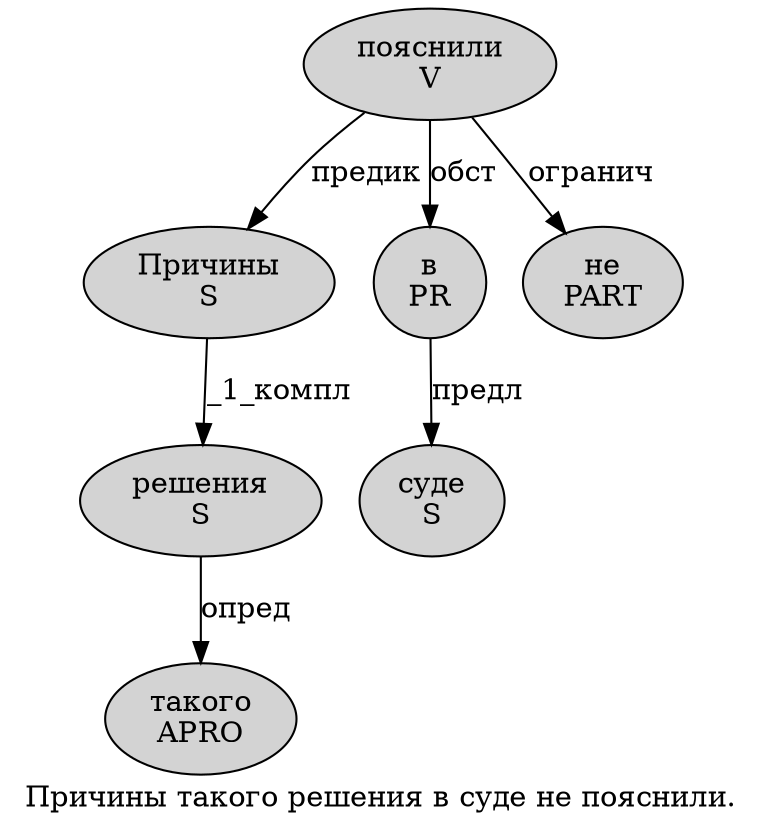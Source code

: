 digraph SENTENCE_418 {
	graph [label="Причины такого решения в суде не пояснили."]
	node [style=filled]
		0 [label="Причины
S" color="" fillcolor=lightgray penwidth=1 shape=ellipse]
		1 [label="такого
APRO" color="" fillcolor=lightgray penwidth=1 shape=ellipse]
		2 [label="решения
S" color="" fillcolor=lightgray penwidth=1 shape=ellipse]
		3 [label="в
PR" color="" fillcolor=lightgray penwidth=1 shape=ellipse]
		4 [label="суде
S" color="" fillcolor=lightgray penwidth=1 shape=ellipse]
		5 [label="не
PART" color="" fillcolor=lightgray penwidth=1 shape=ellipse]
		6 [label="пояснили
V" color="" fillcolor=lightgray penwidth=1 shape=ellipse]
			6 -> 0 [label="предик"]
			6 -> 3 [label="обст"]
			6 -> 5 [label="огранич"]
			0 -> 2 [label="_1_компл"]
			3 -> 4 [label="предл"]
			2 -> 1 [label="опред"]
}
